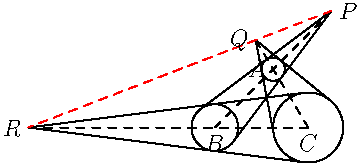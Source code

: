 
import geometry;

size(180);

pair A = (0, 5);
label("$A$", A, W);
pair B = (-5,0);
label("$B$", B, S);
pair C = (3, 0);
label("$C$", C, S);

circle ca = circle(locate(A), 1);
circle cb = circle(locate(B), 2);
circle cc = circle(locate(C), 3);

draw(ca);
draw(cb);
draw(cc);

point commontangentsintersectionpoint(circle c1, circle c2) {
  if (c1.r == c2.r)
    return null;

  real t = -1 * c1.r / c2.r;
  pair P = (c1.C.x/(1+t) + t * c2.C.x/(1+t), c1.C.y/(1+t) + t * c2.C.y/(1+t));
  point pt = locate(P);
  return pt;
}

line[] commontangents(circle c1, circle c2) {
  point P = commontangentsintersectionpoint(c1, c2);
  if (alias(P, null))
    return null;

  return tangents(c1, P);
}

point pab = commontangentsintersectionpoint(ca, cb);
line[] lab = commontangents(ca, cb);
line perpb1 = perpendicular(cb.C, lab[0]);
line perpb2 = perpendicular(cb.C, lab[1]);
point pt1 = intersectionpoint(lab[0], perpb1);
point pt2 = intersectionpoint(lab[1], perpb2);
draw(locate(pab) -- locate(pt1));
draw(locate(pab) -- locate(pt2));

point pac = commontangentsintersectionpoint(ca, cc);
line[] lac = commontangents(ca, cc);
line perpac1 = perpendicular(cc.C, lac[0]);
line perpac2 = perpendicular(cc.C, lac[1]);
point ptac1 = intersectionpoint(lac[0], perpac1);
point ptac2 = intersectionpoint(lac[1], perpac2);
draw(locate(pac) -- locate(ptac1));
draw(locate(pac) -- locate(ptac2));

point pbc = commontangentsintersectionpoint(cc, cb);
line[] lbc = commontangents(cc, cb);
line perpbc1 = perpendicular(cc.C, lbc[0]);
line perpbc2 = perpendicular(cc.C, lbc[1]);
point ptbc1 = intersectionpoint(lbc[0], perpbc1);
point ptbc2 = intersectionpoint(lbc[1], perpbc2);
draw(locate(pbc) -- locate(ptbc1));
draw(locate(pbc) -- locate(ptbc2));

label("$P$", pab, E);
label("$Q$", pac, W);
label("$R$", pbc, W);

draw(pab -- A -- B, dashed);
draw(pbc -- B -- C, dashed);
draw(pac -- A -- C, dashed);
draw(pab -- pbc -- pac, dashed+red);

